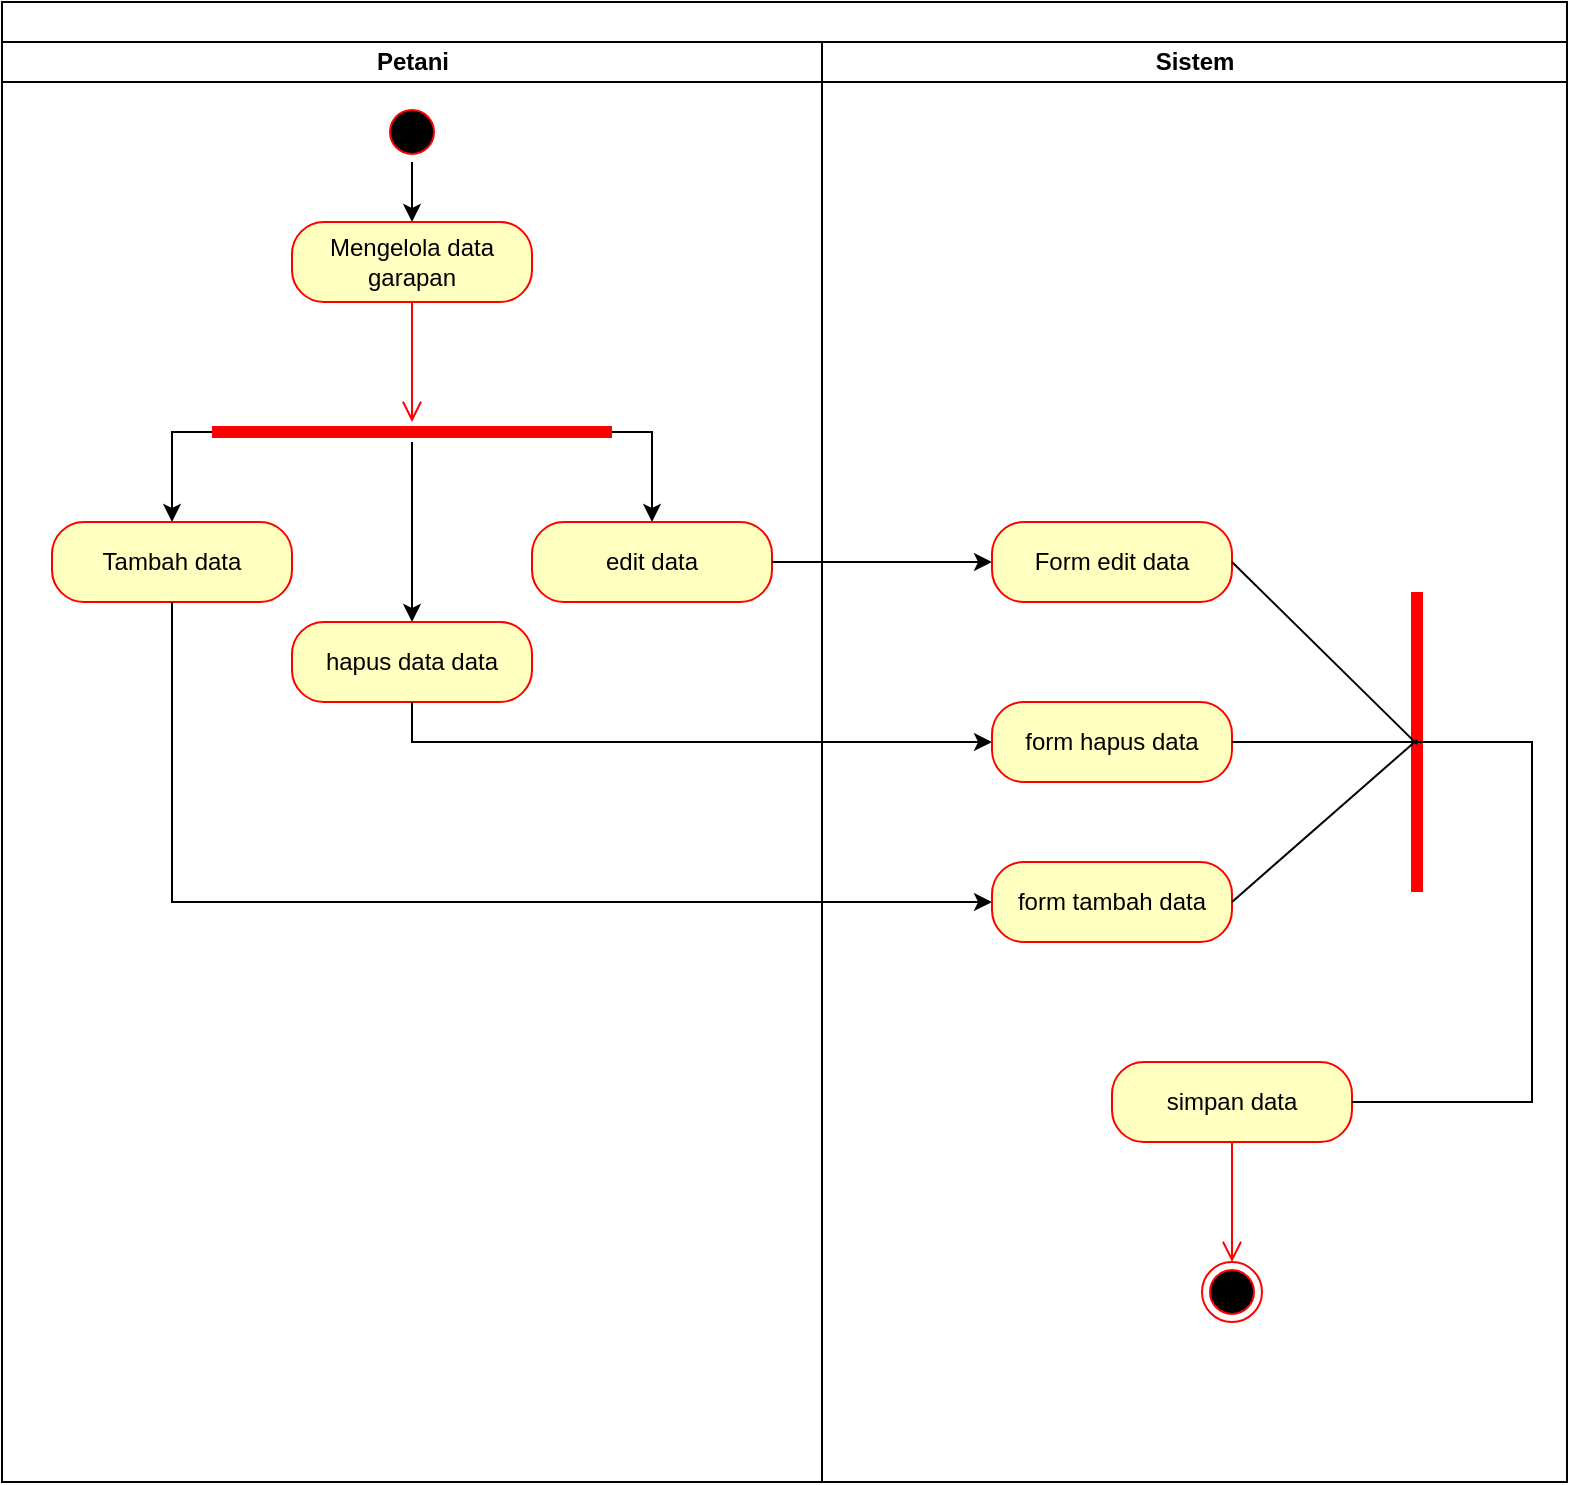 <mxfile version="24.3.0" type="github">
  <diagram name="Page-1" id="H-TFuyuddetBLjpvNvzC">
    <mxGraphModel dx="880" dy="434" grid="1" gridSize="10" guides="1" tooltips="1" connect="1" arrows="1" fold="1" page="1" pageScale="1" pageWidth="850" pageHeight="1100" math="0" shadow="0">
      <root>
        <mxCell id="0" />
        <mxCell id="1" parent="0" />
        <mxCell id="sSea7OWwtZqSZM1k2m7u-1" value="" style="swimlane;childLayout=stackLayout;resizeParent=1;resizeParentMax=0;startSize=20;html=1;" vertex="1" parent="1">
          <mxGeometry x="205" y="140" width="782.5" height="740" as="geometry" />
        </mxCell>
        <mxCell id="sSea7OWwtZqSZM1k2m7u-2" value="Petani" style="swimlane;startSize=20;html=1;" vertex="1" parent="sSea7OWwtZqSZM1k2m7u-1">
          <mxGeometry y="20" width="410" height="720" as="geometry" />
        </mxCell>
        <mxCell id="sSea7OWwtZqSZM1k2m7u-10" style="edgeStyle=orthogonalEdgeStyle;rounded=0;orthogonalLoop=1;jettySize=auto;html=1;exitX=0.5;exitY=1;exitDx=0;exitDy=0;" edge="1" parent="sSea7OWwtZqSZM1k2m7u-2" source="sSea7OWwtZqSZM1k2m7u-5" target="sSea7OWwtZqSZM1k2m7u-8">
          <mxGeometry relative="1" as="geometry" />
        </mxCell>
        <mxCell id="sSea7OWwtZqSZM1k2m7u-5" value="" style="ellipse;html=1;shape=startState;fillColor=#000000;strokeColor=#ff0000;" vertex="1" parent="sSea7OWwtZqSZM1k2m7u-2">
          <mxGeometry x="190" y="30" width="30" height="30" as="geometry" />
        </mxCell>
        <mxCell id="sSea7OWwtZqSZM1k2m7u-8" value="Mengelola data garapan" style="rounded=1;whiteSpace=wrap;html=1;arcSize=40;fontColor=#000000;fillColor=#ffffc0;strokeColor=#ff0000;" vertex="1" parent="sSea7OWwtZqSZM1k2m7u-2">
          <mxGeometry x="145" y="90" width="120" height="40" as="geometry" />
        </mxCell>
        <mxCell id="sSea7OWwtZqSZM1k2m7u-9" value="" style="edgeStyle=orthogonalEdgeStyle;html=1;verticalAlign=bottom;endArrow=open;endSize=8;strokeColor=#ff0000;rounded=0;" edge="1" source="sSea7OWwtZqSZM1k2m7u-8" parent="sSea7OWwtZqSZM1k2m7u-2">
          <mxGeometry relative="1" as="geometry">
            <mxPoint x="205" y="190" as="targetPoint" />
          </mxGeometry>
        </mxCell>
        <mxCell id="sSea7OWwtZqSZM1k2m7u-17" style="edgeStyle=orthogonalEdgeStyle;rounded=0;orthogonalLoop=1;jettySize=auto;html=1;exitX=0;exitY=0.5;exitDx=0;exitDy=0;exitPerimeter=0;entryX=0.5;entryY=0;entryDx=0;entryDy=0;" edge="1" parent="sSea7OWwtZqSZM1k2m7u-2" source="sSea7OWwtZqSZM1k2m7u-11" target="sSea7OWwtZqSZM1k2m7u-13">
          <mxGeometry relative="1" as="geometry" />
        </mxCell>
        <mxCell id="sSea7OWwtZqSZM1k2m7u-18" style="edgeStyle=orthogonalEdgeStyle;rounded=0;orthogonalLoop=1;jettySize=auto;html=1;exitX=1;exitY=0.5;exitDx=0;exitDy=0;exitPerimeter=0;entryX=0.5;entryY=0;entryDx=0;entryDy=0;" edge="1" parent="sSea7OWwtZqSZM1k2m7u-2" source="sSea7OWwtZqSZM1k2m7u-11" target="sSea7OWwtZqSZM1k2m7u-15">
          <mxGeometry relative="1" as="geometry" />
        </mxCell>
        <mxCell id="sSea7OWwtZqSZM1k2m7u-19" style="edgeStyle=orthogonalEdgeStyle;rounded=0;orthogonalLoop=1;jettySize=auto;html=1;entryX=0.5;entryY=0;entryDx=0;entryDy=0;" edge="1" parent="sSea7OWwtZqSZM1k2m7u-2" source="sSea7OWwtZqSZM1k2m7u-11" target="sSea7OWwtZqSZM1k2m7u-16">
          <mxGeometry relative="1" as="geometry" />
        </mxCell>
        <mxCell id="sSea7OWwtZqSZM1k2m7u-11" value="" style="shape=line;html=1;strokeWidth=6;strokeColor=#ff0000;" vertex="1" parent="sSea7OWwtZqSZM1k2m7u-2">
          <mxGeometry x="105" y="190" width="200" height="10" as="geometry" />
        </mxCell>
        <mxCell id="sSea7OWwtZqSZM1k2m7u-13" value="Tambah data" style="rounded=1;whiteSpace=wrap;html=1;arcSize=40;fontColor=#000000;fillColor=#ffffc0;strokeColor=#ff0000;" vertex="1" parent="sSea7OWwtZqSZM1k2m7u-2">
          <mxGeometry x="25" y="240" width="120" height="40" as="geometry" />
        </mxCell>
        <mxCell id="sSea7OWwtZqSZM1k2m7u-16" value="hapus data data" style="rounded=1;whiteSpace=wrap;html=1;arcSize=40;fontColor=#000000;fillColor=#ffffc0;strokeColor=#ff0000;" vertex="1" parent="sSea7OWwtZqSZM1k2m7u-2">
          <mxGeometry x="145" y="290" width="120" height="40" as="geometry" />
        </mxCell>
        <mxCell id="sSea7OWwtZqSZM1k2m7u-15" value="edit data" style="rounded=1;whiteSpace=wrap;html=1;arcSize=40;fontColor=#000000;fillColor=#ffffc0;strokeColor=#ff0000;" vertex="1" parent="sSea7OWwtZqSZM1k2m7u-2">
          <mxGeometry x="265" y="240" width="120" height="40" as="geometry" />
        </mxCell>
        <mxCell id="sSea7OWwtZqSZM1k2m7u-28" style="edgeStyle=orthogonalEdgeStyle;rounded=0;orthogonalLoop=1;jettySize=auto;html=1;exitX=1;exitY=0.5;exitDx=0;exitDy=0;entryX=0;entryY=0.5;entryDx=0;entryDy=0;" edge="1" parent="sSea7OWwtZqSZM1k2m7u-1" source="sSea7OWwtZqSZM1k2m7u-15" target="sSea7OWwtZqSZM1k2m7u-23">
          <mxGeometry relative="1" as="geometry" />
        </mxCell>
        <mxCell id="sSea7OWwtZqSZM1k2m7u-30" style="edgeStyle=orthogonalEdgeStyle;rounded=0;orthogonalLoop=1;jettySize=auto;html=1;exitX=0.5;exitY=1;exitDx=0;exitDy=0;entryX=0;entryY=0.5;entryDx=0;entryDy=0;" edge="1" parent="sSea7OWwtZqSZM1k2m7u-1" source="sSea7OWwtZqSZM1k2m7u-16" target="sSea7OWwtZqSZM1k2m7u-25">
          <mxGeometry relative="1" as="geometry" />
        </mxCell>
        <mxCell id="sSea7OWwtZqSZM1k2m7u-31" style="edgeStyle=orthogonalEdgeStyle;rounded=0;orthogonalLoop=1;jettySize=auto;html=1;exitX=0.5;exitY=1;exitDx=0;exitDy=0;entryX=0;entryY=0.5;entryDx=0;entryDy=0;" edge="1" parent="sSea7OWwtZqSZM1k2m7u-1" source="sSea7OWwtZqSZM1k2m7u-13" target="sSea7OWwtZqSZM1k2m7u-27">
          <mxGeometry relative="1" as="geometry" />
        </mxCell>
        <mxCell id="sSea7OWwtZqSZM1k2m7u-3" value="Sistem" style="swimlane;startSize=20;html=1;" vertex="1" parent="sSea7OWwtZqSZM1k2m7u-1">
          <mxGeometry x="410" y="20" width="372.5" height="720" as="geometry" />
        </mxCell>
        <mxCell id="sSea7OWwtZqSZM1k2m7u-20" value="" style="shape=line;html=1;strokeWidth=6;strokeColor=#ff0000;rotation=-90;" vertex="1" parent="sSea7OWwtZqSZM1k2m7u-3">
          <mxGeometry x="222.5" y="342.5" width="150" height="15" as="geometry" />
        </mxCell>
        <mxCell id="sSea7OWwtZqSZM1k2m7u-23" value="Form edit data" style="rounded=1;whiteSpace=wrap;html=1;arcSize=40;fontColor=#000000;fillColor=#ffffc0;strokeColor=#ff0000;" vertex="1" parent="sSea7OWwtZqSZM1k2m7u-3">
          <mxGeometry x="85" y="240" width="120" height="40" as="geometry" />
        </mxCell>
        <mxCell id="sSea7OWwtZqSZM1k2m7u-25" value="form hapus data" style="rounded=1;whiteSpace=wrap;html=1;arcSize=40;fontColor=#000000;fillColor=#ffffc0;strokeColor=#ff0000;" vertex="1" parent="sSea7OWwtZqSZM1k2m7u-3">
          <mxGeometry x="85" y="330" width="120" height="40" as="geometry" />
        </mxCell>
        <mxCell id="sSea7OWwtZqSZM1k2m7u-27" value="form tambah data" style="rounded=1;whiteSpace=wrap;html=1;arcSize=40;fontColor=#000000;fillColor=#ffffc0;strokeColor=#ff0000;" vertex="1" parent="sSea7OWwtZqSZM1k2m7u-3">
          <mxGeometry x="85" y="410" width="120" height="40" as="geometry" />
        </mxCell>
        <mxCell id="sSea7OWwtZqSZM1k2m7u-32" style="rounded=0;orthogonalLoop=1;jettySize=auto;html=1;exitX=1;exitY=0.5;exitDx=0;exitDy=0;entryX=0.493;entryY=0.5;entryDx=0;entryDy=0;entryPerimeter=0;endArrow=none;endFill=0;" edge="1" parent="sSea7OWwtZqSZM1k2m7u-3" source="sSea7OWwtZqSZM1k2m7u-23" target="sSea7OWwtZqSZM1k2m7u-20">
          <mxGeometry relative="1" as="geometry" />
        </mxCell>
        <mxCell id="sSea7OWwtZqSZM1k2m7u-33" style="edgeStyle=orthogonalEdgeStyle;rounded=0;orthogonalLoop=1;jettySize=auto;html=1;exitX=1;exitY=0.5;exitDx=0;exitDy=0;entryX=0.5;entryY=0.7;entryDx=0;entryDy=0;entryPerimeter=0;endArrow=none;endFill=0;" edge="1" parent="sSea7OWwtZqSZM1k2m7u-3" source="sSea7OWwtZqSZM1k2m7u-25" target="sSea7OWwtZqSZM1k2m7u-20">
          <mxGeometry relative="1" as="geometry" />
        </mxCell>
        <mxCell id="sSea7OWwtZqSZM1k2m7u-34" style="rounded=0;orthogonalLoop=1;jettySize=auto;html=1;exitX=1;exitY=0.5;exitDx=0;exitDy=0;entryX=0.507;entryY=0.5;entryDx=0;entryDy=0;entryPerimeter=0;endArrow=none;endFill=0;" edge="1" parent="sSea7OWwtZqSZM1k2m7u-3" source="sSea7OWwtZqSZM1k2m7u-27" target="sSea7OWwtZqSZM1k2m7u-20">
          <mxGeometry relative="1" as="geometry" />
        </mxCell>
        <mxCell id="sSea7OWwtZqSZM1k2m7u-35" value="simpan data" style="rounded=1;whiteSpace=wrap;html=1;arcSize=40;fontColor=#000000;fillColor=#ffffc0;strokeColor=#ff0000;" vertex="1" parent="sSea7OWwtZqSZM1k2m7u-3">
          <mxGeometry x="145" y="510" width="120" height="40" as="geometry" />
        </mxCell>
        <mxCell id="sSea7OWwtZqSZM1k2m7u-36" value="" style="edgeStyle=orthogonalEdgeStyle;html=1;verticalAlign=bottom;endArrow=open;endSize=8;strokeColor=#ff0000;rounded=0;" edge="1" source="sSea7OWwtZqSZM1k2m7u-35" parent="sSea7OWwtZqSZM1k2m7u-3">
          <mxGeometry relative="1" as="geometry">
            <mxPoint x="205" y="610" as="targetPoint" />
          </mxGeometry>
        </mxCell>
        <mxCell id="sSea7OWwtZqSZM1k2m7u-38" value="" style="ellipse;html=1;shape=endState;fillColor=#000000;strokeColor=#ff0000;" vertex="1" parent="sSea7OWwtZqSZM1k2m7u-3">
          <mxGeometry x="190" y="610" width="30" height="30" as="geometry" />
        </mxCell>
        <mxCell id="sSea7OWwtZqSZM1k2m7u-40" style="edgeStyle=elbowEdgeStyle;rounded=0;orthogonalLoop=1;jettySize=auto;html=1;exitX=1;exitY=0.5;exitDx=0;exitDy=0;entryX=0.5;entryY=0.467;entryDx=0;entryDy=0;entryPerimeter=0;endArrow=none;endFill=0;" edge="1" parent="sSea7OWwtZqSZM1k2m7u-3" source="sSea7OWwtZqSZM1k2m7u-35" target="sSea7OWwtZqSZM1k2m7u-20">
          <mxGeometry relative="1" as="geometry">
            <Array as="points">
              <mxPoint x="355" y="440" />
            </Array>
          </mxGeometry>
        </mxCell>
      </root>
    </mxGraphModel>
  </diagram>
</mxfile>
